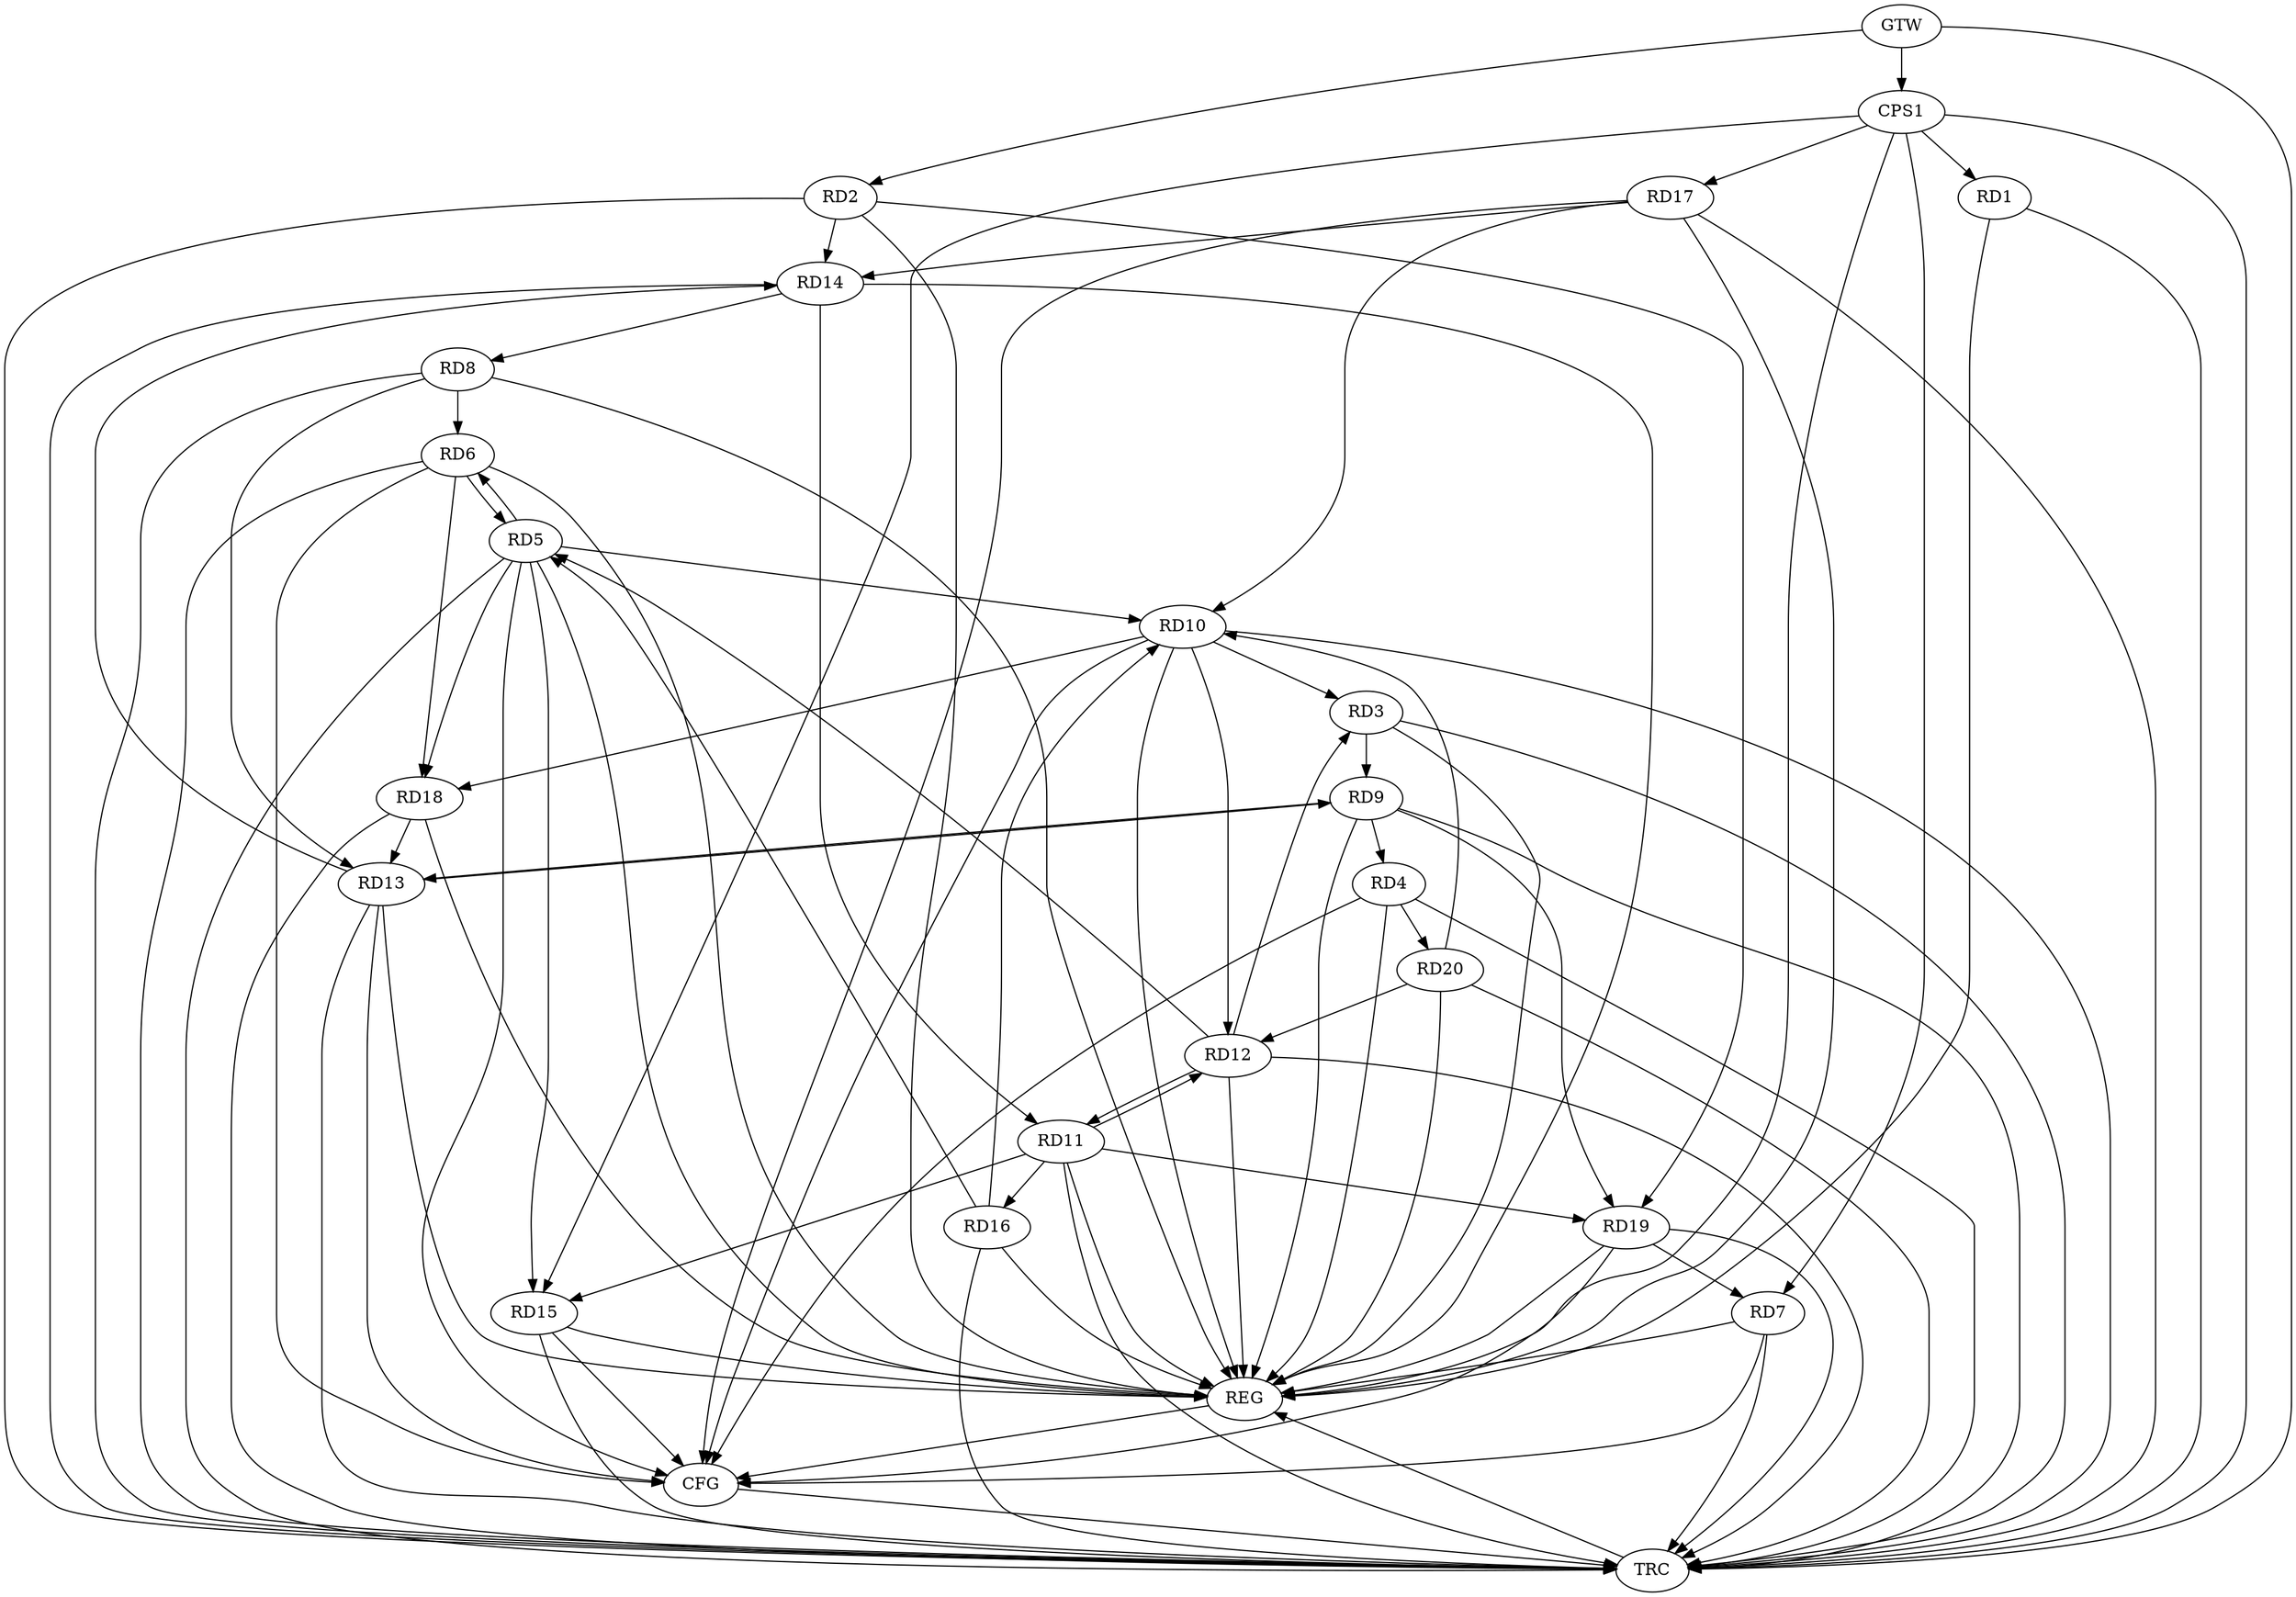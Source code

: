 strict digraph G {
  RD1 [ label="RD1" ];
  RD2 [ label="RD2" ];
  RD3 [ label="RD3" ];
  RD4 [ label="RD4" ];
  RD5 [ label="RD5" ];
  RD6 [ label="RD6" ];
  RD7 [ label="RD7" ];
  RD8 [ label="RD8" ];
  RD9 [ label="RD9" ];
  RD10 [ label="RD10" ];
  RD11 [ label="RD11" ];
  RD12 [ label="RD12" ];
  RD13 [ label="RD13" ];
  RD14 [ label="RD14" ];
  RD15 [ label="RD15" ];
  RD16 [ label="RD16" ];
  RD17 [ label="RD17" ];
  RD18 [ label="RD18" ];
  RD19 [ label="RD19" ];
  RD20 [ label="RD20" ];
  CPS1 [ label="CPS1" ];
  GTW [ label="GTW" ];
  REG [ label="REG" ];
  CFG [ label="CFG" ];
  TRC [ label="TRC" ];
  RD2 -> RD14;
  RD2 -> RD19;
  RD3 -> RD9;
  RD10 -> RD3;
  RD12 -> RD3;
  RD9 -> RD4;
  RD4 -> RD20;
  RD5 -> RD6;
  RD6 -> RD5;
  RD5 -> RD10;
  RD12 -> RD5;
  RD5 -> RD15;
  RD16 -> RD5;
  RD5 -> RD18;
  RD8 -> RD6;
  RD6 -> RD18;
  RD19 -> RD7;
  RD8 -> RD13;
  RD14 -> RD8;
  RD9 -> RD13;
  RD13 -> RD9;
  RD9 -> RD19;
  RD10 -> RD12;
  RD16 -> RD10;
  RD17 -> RD10;
  RD10 -> RD18;
  RD20 -> RD10;
  RD11 -> RD12;
  RD12 -> RD11;
  RD14 -> RD11;
  RD11 -> RD15;
  RD11 -> RD16;
  RD11 -> RD19;
  RD20 -> RD12;
  RD13 -> RD14;
  RD18 -> RD13;
  RD17 -> RD14;
  CPS1 -> RD1;
  CPS1 -> RD7;
  CPS1 -> RD15;
  CPS1 -> RD17;
  GTW -> RD2;
  GTW -> CPS1;
  RD1 -> REG;
  RD2 -> REG;
  RD3 -> REG;
  RD4 -> REG;
  RD5 -> REG;
  RD6 -> REG;
  RD7 -> REG;
  RD8 -> REG;
  RD9 -> REG;
  RD10 -> REG;
  RD11 -> REG;
  RD12 -> REG;
  RD13 -> REG;
  RD14 -> REG;
  RD15 -> REG;
  RD16 -> REG;
  RD17 -> REG;
  RD18 -> REG;
  RD19 -> REG;
  RD20 -> REG;
  CPS1 -> REG;
  RD19 -> CFG;
  RD13 -> CFG;
  RD7 -> CFG;
  RD10 -> CFG;
  RD6 -> CFG;
  RD5 -> CFG;
  RD17 -> CFG;
  RD4 -> CFG;
  RD15 -> CFG;
  REG -> CFG;
  RD1 -> TRC;
  RD2 -> TRC;
  RD3 -> TRC;
  RD4 -> TRC;
  RD5 -> TRC;
  RD6 -> TRC;
  RD7 -> TRC;
  RD8 -> TRC;
  RD9 -> TRC;
  RD10 -> TRC;
  RD11 -> TRC;
  RD12 -> TRC;
  RD13 -> TRC;
  RD14 -> TRC;
  RD15 -> TRC;
  RD16 -> TRC;
  RD17 -> TRC;
  RD18 -> TRC;
  RD19 -> TRC;
  RD20 -> TRC;
  CPS1 -> TRC;
  GTW -> TRC;
  CFG -> TRC;
  TRC -> REG;
}
